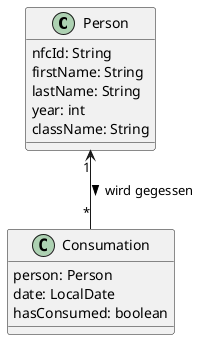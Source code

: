 @startuml

class Person {
   nfcId: String
   firstName: String
   lastName: String
   year: int
   className: String
}

class Consumation {
  person: Person
  date: LocalDate
  hasConsumed: boolean
}

Person "1" <-- "*" Consumation: wird gegessen >

@enduml
